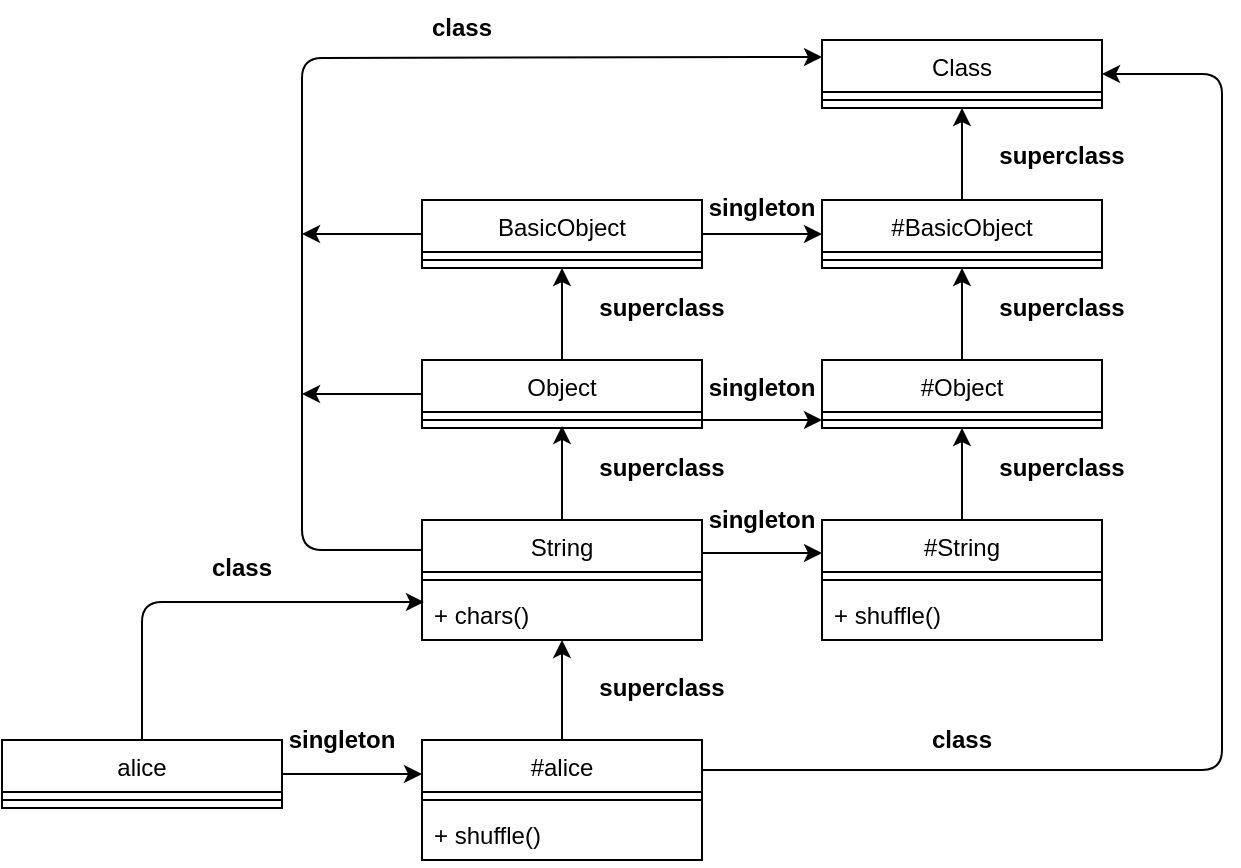 <mxfile>
    <diagram id="FMWX5WFW0rZQdVgIx_mv" name="ページ1">
        <mxGraphModel dx="1795" dy="456" grid="1" gridSize="10" guides="1" tooltips="1" connect="1" arrows="1" fold="1" page="1" pageScale="1" pageWidth="827" pageHeight="1169" math="0" shadow="0">
            <root>
                <mxCell id="0"/>
                <mxCell id="1" parent="0"/>
                <mxCell id="35" style="edgeStyle=none;html=1;exitX=0.5;exitY=0;exitDx=0;exitDy=0;entryX=0.5;entryY=1;entryDx=0;entryDy=0;" parent="1" source="9" target="19" edge="1">
                    <mxGeometry relative="1" as="geometry">
                        <mxPoint x="-430" y="352.99" as="targetPoint"/>
                    </mxGeometry>
                </mxCell>
                <mxCell id="9" value="#alice" style="swimlane;fontStyle=0;childLayout=stackLayout;horizontal=1;startSize=26;fillColor=none;horizontalStack=0;resizeParent=1;resizeParentMax=0;resizeLast=0;collapsible=1;marginBottom=0;" parent="1" vertex="1">
                    <mxGeometry x="-500" y="400" width="140" height="60" as="geometry"/>
                </mxCell>
                <mxCell id="63" value="" style="line;strokeWidth=1;fillColor=none;align=left;verticalAlign=middle;spacingTop=-1;spacingLeft=3;spacingRight=3;rotatable=0;labelPosition=right;points=[];portConstraint=eastwest;" parent="9" vertex="1">
                    <mxGeometry y="26" width="140" height="8" as="geometry"/>
                </mxCell>
                <mxCell id="103" value="+ shuffle()" style="text;strokeColor=none;fillColor=none;align=left;verticalAlign=top;spacingLeft=4;spacingRight=4;overflow=hidden;rotatable=0;points=[[0,0.5],[1,0.5]];portConstraint=eastwest;" parent="9" vertex="1">
                    <mxGeometry y="34" width="140" height="26" as="geometry"/>
                </mxCell>
                <mxCell id="44" style="edgeStyle=none;html=1;exitX=1;exitY=0.5;exitDx=0;exitDy=0;" parent="1" source="17" edge="1">
                    <mxGeometry relative="1" as="geometry">
                        <mxPoint x="-500" y="417" as="targetPoint"/>
                    </mxGeometry>
                </mxCell>
                <mxCell id="130" style="edgeStyle=none;html=1;entryX=0.007;entryY=0.269;entryDx=0;entryDy=0;entryPerimeter=0;" parent="1" source="17" target="129" edge="1">
                    <mxGeometry relative="1" as="geometry">
                        <Array as="points">
                            <mxPoint x="-640" y="331"/>
                        </Array>
                    </mxGeometry>
                </mxCell>
                <mxCell id="17" value="alice" style="swimlane;fontStyle=0;childLayout=stackLayout;horizontal=1;startSize=26;fillColor=none;horizontalStack=0;resizeParent=1;resizeParentMax=0;resizeLast=0;collapsible=1;marginBottom=0;" parent="1" vertex="1">
                    <mxGeometry x="-710" y="400" width="140" height="34" as="geometry"/>
                </mxCell>
                <mxCell id="111" value="" style="line;strokeWidth=1;fillColor=none;align=left;verticalAlign=middle;spacingTop=-1;spacingLeft=3;spacingRight=3;rotatable=0;labelPosition=right;points=[];portConstraint=eastwest;" parent="17" vertex="1">
                    <mxGeometry y="26" width="140" height="8" as="geometry"/>
                </mxCell>
                <mxCell id="38" style="edgeStyle=none;html=1;exitX=0.5;exitY=0;exitDx=0;exitDy=0;entryX=0.5;entryY=1.038;entryDx=0;entryDy=0;entryPerimeter=0;" parent="1" source="19" edge="1">
                    <mxGeometry relative="1" as="geometry">
                        <mxPoint x="-430" y="242.988" as="targetPoint"/>
                    </mxGeometry>
                </mxCell>
                <mxCell id="19" value="String" style="swimlane;fontStyle=0;childLayout=stackLayout;horizontal=1;startSize=26;fillColor=none;horizontalStack=0;resizeParent=1;resizeParentMax=0;resizeLast=0;collapsible=1;marginBottom=0;" parent="1" vertex="1">
                    <mxGeometry x="-500" y="290" width="140" height="60" as="geometry"/>
                </mxCell>
                <mxCell id="34" value="" style="line;strokeWidth=1;fillColor=none;align=left;verticalAlign=middle;spacingTop=-1;spacingLeft=3;spacingRight=3;rotatable=0;labelPosition=right;points=[];portConstraint=eastwest;" parent="19" vertex="1">
                    <mxGeometry y="26" width="140" height="8" as="geometry"/>
                </mxCell>
                <mxCell id="129" value="+ chars()" style="text;strokeColor=none;fillColor=none;align=left;verticalAlign=top;spacingLeft=4;spacingRight=4;overflow=hidden;rotatable=0;points=[[0,0.5],[1,0.5]];portConstraint=eastwest;" parent="19" vertex="1">
                    <mxGeometry y="34" width="140" height="26" as="geometry"/>
                </mxCell>
                <mxCell id="23" value="superclass" style="text;align=center;fontStyle=1;verticalAlign=middle;spacingLeft=3;spacingRight=3;strokeColor=none;rotatable=0;points=[[0,0.5],[1,0.5]];portConstraint=eastwest;" parent="1" vertex="1">
                    <mxGeometry x="-420" y="360" width="80" height="26" as="geometry"/>
                </mxCell>
                <mxCell id="115" value="" style="edgeStyle=none;html=1;" parent="1" source="36" target="114" edge="1">
                    <mxGeometry relative="1" as="geometry"/>
                </mxCell>
                <mxCell id="133" style="edgeStyle=none;html=1;" parent="1" source="36" edge="1">
                    <mxGeometry relative="1" as="geometry">
                        <mxPoint x="-560" y="227" as="targetPoint"/>
                    </mxGeometry>
                </mxCell>
                <mxCell id="36" value="Object" style="swimlane;fontStyle=0;childLayout=stackLayout;horizontal=1;startSize=26;fillColor=none;horizontalStack=0;resizeParent=1;resizeParentMax=0;resizeLast=0;collapsible=1;marginBottom=0;" parent="1" vertex="1">
                    <mxGeometry x="-500" y="210" width="140" height="34" as="geometry"/>
                </mxCell>
                <mxCell id="64" value="" style="line;strokeWidth=1;fillColor=none;align=left;verticalAlign=middle;spacingTop=-1;spacingLeft=3;spacingRight=3;rotatable=0;labelPosition=right;points=[];portConstraint=eastwest;" parent="36" vertex="1">
                    <mxGeometry y="26" width="140" height="8" as="geometry"/>
                </mxCell>
                <mxCell id="46" value="singleton" style="text;align=center;fontStyle=1;verticalAlign=middle;spacingLeft=3;spacingRight=3;strokeColor=none;rotatable=0;points=[[0,0.5],[1,0.5]];portConstraint=eastwest;" parent="1" vertex="1">
                    <mxGeometry x="-580" y="386" width="80" height="26" as="geometry"/>
                </mxCell>
                <mxCell id="47" value="superclass" style="text;align=center;fontStyle=1;verticalAlign=middle;spacingLeft=3;spacingRight=3;strokeColor=none;rotatable=0;points=[[0,0.5],[1,0.5]];portConstraint=eastwest;" parent="1" vertex="1">
                    <mxGeometry x="-420" y="250" width="80" height="26" as="geometry"/>
                </mxCell>
                <mxCell id="107" value="" style="edgeStyle=none;html=1;" parent="1" source="50" target="105" edge="1">
                    <mxGeometry relative="1" as="geometry"/>
                </mxCell>
                <mxCell id="50" value="#String" style="swimlane;fontStyle=0;childLayout=stackLayout;horizontal=1;startSize=26;fillColor=none;horizontalStack=0;resizeParent=1;resizeParentMax=0;resizeLast=0;collapsible=1;marginBottom=0;" parent="1" vertex="1">
                    <mxGeometry x="-300" y="290" width="140" height="60" as="geometry"/>
                </mxCell>
                <mxCell id="52" value="" style="line;strokeWidth=1;fillColor=none;align=left;verticalAlign=middle;spacingTop=-1;spacingLeft=3;spacingRight=3;rotatable=0;labelPosition=right;points=[];portConstraint=eastwest;" parent="50" vertex="1">
                    <mxGeometry y="26" width="140" height="8" as="geometry"/>
                </mxCell>
                <mxCell id="53" value="+ shuffle() " style="text;strokeColor=none;fillColor=none;align=left;verticalAlign=top;spacingLeft=4;spacingRight=4;overflow=hidden;rotatable=0;points=[[0,0.5],[1,0.5]];portConstraint=eastwest;" parent="50" vertex="1">
                    <mxGeometry y="34" width="140" height="26" as="geometry"/>
                </mxCell>
                <mxCell id="59" value="" style="edgeStyle=none;html=1;" parent="1" edge="1">
                    <mxGeometry relative="1" as="geometry">
                        <mxPoint x="-300" y="306.5" as="targetPoint"/>
                        <mxPoint x="-360" y="306.5" as="sourcePoint"/>
                    </mxGeometry>
                </mxCell>
                <mxCell id="67" value="singleton" style="text;align=center;fontStyle=1;verticalAlign=middle;spacingLeft=3;spacingRight=3;strokeColor=none;rotatable=0;points=[[0,0.5],[1,0.5]];portConstraint=eastwest;" parent="1" vertex="1">
                    <mxGeometry x="-370" y="276" width="80" height="26" as="geometry"/>
                </mxCell>
                <mxCell id="118" value="" style="edgeStyle=none;html=1;" parent="1" source="104" target="117" edge="1">
                    <mxGeometry relative="1" as="geometry"/>
                </mxCell>
                <mxCell id="104" value="#Object" style="swimlane;fontStyle=0;childLayout=stackLayout;horizontal=1;startSize=26;fillColor=none;horizontalStack=0;resizeParent=1;resizeParentMax=0;resizeLast=0;collapsible=1;marginBottom=0;" parent="1" vertex="1">
                    <mxGeometry x="-300" y="210" width="140" height="34" as="geometry"/>
                </mxCell>
                <mxCell id="105" value="" style="line;strokeWidth=1;fillColor=none;align=left;verticalAlign=middle;spacingTop=-1;spacingLeft=3;spacingRight=3;rotatable=0;labelPosition=right;points=[];portConstraint=eastwest;" parent="104" vertex="1">
                    <mxGeometry y="26" width="140" height="8" as="geometry"/>
                </mxCell>
                <mxCell id="108" value="" style="edgeStyle=none;html=1;" parent="1" source="64" target="105" edge="1">
                    <mxGeometry relative="1" as="geometry"/>
                </mxCell>
                <mxCell id="109" value="singleton" style="text;align=center;fontStyle=1;verticalAlign=middle;spacingLeft=3;spacingRight=3;strokeColor=none;rotatable=0;points=[[0,0.5],[1,0.5]];portConstraint=eastwest;" parent="1" vertex="1">
                    <mxGeometry x="-370" y="210" width="80" height="26" as="geometry"/>
                </mxCell>
                <mxCell id="119" value="" style="edgeStyle=none;html=1;entryX=0;entryY=0.5;entryDx=0;entryDy=0;" parent="1" source="113" target="116" edge="1">
                    <mxGeometry relative="1" as="geometry"/>
                </mxCell>
                <mxCell id="136" style="edgeStyle=none;html=1;exitX=0;exitY=0.5;exitDx=0;exitDy=0;" parent="1" source="113" edge="1">
                    <mxGeometry relative="1" as="geometry">
                        <mxPoint x="-560" y="147" as="targetPoint"/>
                    </mxGeometry>
                </mxCell>
                <mxCell id="113" value="BasicObject" style="swimlane;fontStyle=0;childLayout=stackLayout;horizontal=1;startSize=26;fillColor=none;horizontalStack=0;resizeParent=1;resizeParentMax=0;resizeLast=0;collapsible=1;marginBottom=0;" parent="1" vertex="1">
                    <mxGeometry x="-500" y="130" width="140" height="34" as="geometry"/>
                </mxCell>
                <mxCell id="114" value="" style="line;strokeWidth=1;fillColor=none;align=left;verticalAlign=middle;spacingTop=-1;spacingLeft=3;spacingRight=3;rotatable=0;labelPosition=right;points=[];portConstraint=eastwest;" parent="113" vertex="1">
                    <mxGeometry y="26" width="140" height="8" as="geometry"/>
                </mxCell>
                <mxCell id="124" value="" style="edgeStyle=none;html=1;" parent="1" source="116" target="123" edge="1">
                    <mxGeometry relative="1" as="geometry"/>
                </mxCell>
                <mxCell id="116" value="#BasicObject" style="swimlane;fontStyle=0;childLayout=stackLayout;horizontal=1;startSize=26;fillColor=none;horizontalStack=0;resizeParent=1;resizeParentMax=0;resizeLast=0;collapsible=1;marginBottom=0;" parent="1" vertex="1">
                    <mxGeometry x="-300" y="130" width="140" height="34" as="geometry"/>
                </mxCell>
                <mxCell id="117" value="" style="line;strokeWidth=1;fillColor=none;align=left;verticalAlign=middle;spacingTop=-1;spacingLeft=3;spacingRight=3;rotatable=0;labelPosition=right;points=[];portConstraint=eastwest;" parent="116" vertex="1">
                    <mxGeometry y="26" width="140" height="8" as="geometry"/>
                </mxCell>
                <mxCell id="120" value="singleton" style="text;align=center;fontStyle=1;verticalAlign=middle;spacingLeft=3;spacingRight=3;strokeColor=none;rotatable=0;points=[[0,0.5],[1,0.5]];portConstraint=eastwest;" parent="1" vertex="1">
                    <mxGeometry x="-370" y="120" width="80" height="26" as="geometry"/>
                </mxCell>
                <mxCell id="122" value="Class" style="swimlane;fontStyle=0;childLayout=stackLayout;horizontal=1;startSize=26;fillColor=none;horizontalStack=0;resizeParent=1;resizeParentMax=0;resizeLast=0;collapsible=1;marginBottom=0;" parent="1" vertex="1">
                    <mxGeometry x="-300" y="50" width="140" height="34" as="geometry"/>
                </mxCell>
                <mxCell id="123" value="" style="line;strokeWidth=1;fillColor=none;align=left;verticalAlign=middle;spacingTop=-1;spacingLeft=3;spacingRight=3;rotatable=0;labelPosition=right;points=[];portConstraint=eastwest;" parent="122" vertex="1">
                    <mxGeometry y="26" width="140" height="8" as="geometry"/>
                </mxCell>
                <mxCell id="125" value="superclass" style="text;align=center;fontStyle=1;verticalAlign=middle;spacingLeft=3;spacingRight=3;strokeColor=none;rotatable=0;points=[[0,0.5],[1,0.5]];portConstraint=eastwest;" parent="1" vertex="1">
                    <mxGeometry x="-420" y="170" width="80" height="26" as="geometry"/>
                </mxCell>
                <mxCell id="126" value="superclass" style="text;align=center;fontStyle=1;verticalAlign=middle;spacingLeft=3;spacingRight=3;strokeColor=none;rotatable=0;points=[[0,0.5],[1,0.5]];portConstraint=eastwest;" parent="1" vertex="1">
                    <mxGeometry x="-220" y="170" width="80" height="26" as="geometry"/>
                </mxCell>
                <mxCell id="127" value="superclass" style="text;align=center;fontStyle=1;verticalAlign=middle;spacingLeft=3;spacingRight=3;strokeColor=none;rotatable=0;points=[[0,0.5],[1,0.5]];portConstraint=eastwest;" parent="1" vertex="1">
                    <mxGeometry x="-220" y="250" width="80" height="26" as="geometry"/>
                </mxCell>
                <mxCell id="128" value="superclass" style="text;align=center;fontStyle=1;verticalAlign=middle;spacingLeft=3;spacingRight=3;strokeColor=none;rotatable=0;points=[[0,0.5],[1,0.5]];portConstraint=eastwest;" parent="1" vertex="1">
                    <mxGeometry x="-220" y="94" width="80" height="26" as="geometry"/>
                </mxCell>
                <mxCell id="131" value="class" style="text;align=center;fontStyle=1;verticalAlign=middle;spacingLeft=3;spacingRight=3;strokeColor=none;rotatable=0;points=[[0,0.5],[1,0.5]];portConstraint=eastwest;" parent="1" vertex="1">
                    <mxGeometry x="-630" y="300" width="80" height="26" as="geometry"/>
                </mxCell>
                <mxCell id="132" style="edgeStyle=none;html=1;entryX=0;entryY=0.25;entryDx=0;entryDy=0;exitX=0;exitY=0.25;exitDx=0;exitDy=0;" parent="1" source="19" target="122" edge="1">
                    <mxGeometry relative="1" as="geometry">
                        <Array as="points">
                            <mxPoint x="-560" y="305"/>
                            <mxPoint x="-560" y="59"/>
                        </Array>
                    </mxGeometry>
                </mxCell>
                <mxCell id="135" value="class" style="text;align=center;fontStyle=1;verticalAlign=middle;spacingLeft=3;spacingRight=3;strokeColor=none;rotatable=0;points=[[0,0.5],[1,0.5]];portConstraint=eastwest;" parent="1" vertex="1">
                    <mxGeometry x="-520" y="30" width="80" height="26" as="geometry"/>
                </mxCell>
                <mxCell id="137" style="edgeStyle=none;html=1;entryX=1;entryY=0.5;entryDx=0;entryDy=0;exitX=1;exitY=0.25;exitDx=0;exitDy=0;" edge="1" parent="1" source="9" target="122">
                    <mxGeometry relative="1" as="geometry">
                        <Array as="points">
                            <mxPoint x="-100" y="415"/>
                            <mxPoint x="-100" y="67"/>
                        </Array>
                    </mxGeometry>
                </mxCell>
                <mxCell id="138" value="class" style="text;align=center;fontStyle=1;verticalAlign=middle;spacingLeft=3;spacingRight=3;strokeColor=none;rotatable=0;points=[[0,0.5],[1,0.5]];portConstraint=eastwest;" vertex="1" parent="1">
                    <mxGeometry x="-270" y="386" width="80" height="26" as="geometry"/>
                </mxCell>
            </root>
        </mxGraphModel>
    </diagram>
</mxfile>
